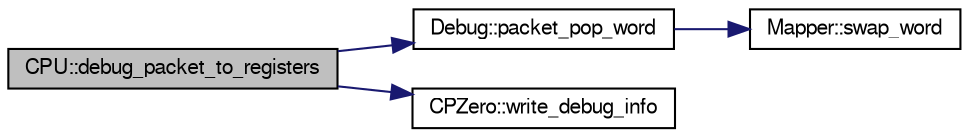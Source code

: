 digraph G
{
  edge [fontname="FreeSans",fontsize="10",labelfontname="FreeSans",labelfontsize="10"];
  node [fontname="FreeSans",fontsize="10",shape=record];
  rankdir=LR;
  Node1 [label="CPU::debug_packet_to_registers",height=0.2,width=0.4,color="black", fillcolor="grey75", style="filled" fontcolor="black"];
  Node1 -> Node2 [color="midnightblue",fontsize="10",style="solid"];
  Node2 [label="Debug::packet_pop_word",height=0.2,width=0.4,color="black", fillcolor="white", style="filled",URL="$classDebug.html#aa5ea3bb7cd9cadd5274c72b7bbe164fa"];
  Node2 -> Node3 [color="midnightblue",fontsize="10",style="solid"];
  Node3 [label="Mapper::swap_word",height=0.2,width=0.4,color="black", fillcolor="white", style="filled",URL="$classMapper.html#aad996f69d0a2aca785f5a8e9440789be"];
  Node1 -> Node4 [color="midnightblue",fontsize="10",style="solid"];
  Node4 [label="CPZero::write_debug_info",height=0.2,width=0.4,color="black", fillcolor="white", style="filled",URL="$classCPZero.html#a8a84d1e9ffad8ec964d15b4acba13b50"];
}
